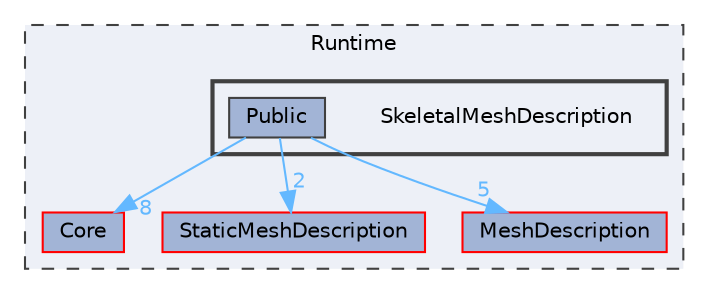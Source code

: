 digraph "SkeletalMeshDescription"
{
 // INTERACTIVE_SVG=YES
 // LATEX_PDF_SIZE
  bgcolor="transparent";
  edge [fontname=Helvetica,fontsize=10,labelfontname=Helvetica,labelfontsize=10];
  node [fontname=Helvetica,fontsize=10,shape=box,height=0.2,width=0.4];
  compound=true
  subgraph clusterdir_7536b172fbd480bfd146a1b1acd6856b {
    graph [ bgcolor="#edf0f7", pencolor="grey25", label="Runtime", fontname=Helvetica,fontsize=10 style="filled,dashed", URL="dir_7536b172fbd480bfd146a1b1acd6856b.html",tooltip=""]
  dir_0e6cddcc9caa1238c7f3774224afaa45 [label="Core", fillcolor="#a2b4d6", color="red", style="filled", URL="dir_0e6cddcc9caa1238c7f3774224afaa45.html",tooltip=""];
  dir_f2363e142f6759ff0464f63cbca4a6dc [label="StaticMeshDescription", fillcolor="#a2b4d6", color="red", style="filled", URL="dir_f2363e142f6759ff0464f63cbca4a6dc.html",tooltip=""];
  dir_63086eac6cac35ce1ba0dbb1e9e8f532 [label="MeshDescription", fillcolor="#a2b4d6", color="red", style="filled", URL="dir_63086eac6cac35ce1ba0dbb1e9e8f532.html",tooltip=""];
  subgraph clusterdir_b5d9348a278d74d4ad64fd16f8b4cdac {
    graph [ bgcolor="#edf0f7", pencolor="grey25", label="", fontname=Helvetica,fontsize=10 style="filled,bold", URL="dir_b5d9348a278d74d4ad64fd16f8b4cdac.html",tooltip=""]
    dir_b5d9348a278d74d4ad64fd16f8b4cdac [shape=plaintext, label="SkeletalMeshDescription"];
  dir_d0e426779c70afcf202987419bf43891 [label="Public", fillcolor="#a2b4d6", color="grey25", style="filled", URL="dir_d0e426779c70afcf202987419bf43891.html",tooltip=""];
  }
  }
  dir_d0e426779c70afcf202987419bf43891->dir_0e6cddcc9caa1238c7f3774224afaa45 [headlabel="8", labeldistance=1.5 headhref="dir_000951_000266.html" href="dir_000951_000266.html" color="steelblue1" fontcolor="steelblue1"];
  dir_d0e426779c70afcf202987419bf43891->dir_63086eac6cac35ce1ba0dbb1e9e8f532 [headlabel="5", labeldistance=1.5 headhref="dir_000951_000623.html" href="dir_000951_000623.html" color="steelblue1" fontcolor="steelblue1"];
  dir_d0e426779c70afcf202987419bf43891->dir_f2363e142f6759ff0464f63cbca4a6dc [headlabel="2", labeldistance=1.5 headhref="dir_000951_001137.html" href="dir_000951_001137.html" color="steelblue1" fontcolor="steelblue1"];
}
